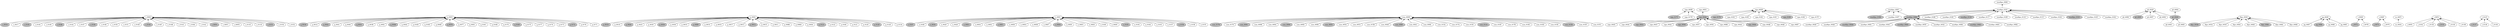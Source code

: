 digraph { rankdir = BT;
s_0018 [style=filled, fillcolor=gray];
s_0018 -> s_0004;
q_001B [style=filled, fillcolor=gray];
q_001B -> q_0003;
p_001E [style=filled, fillcolor=gray];
p_001E -> p_0002;
n_0167 [style=filled, fillcolor=gray];
n_0167 -> n_0001;
sum_0178 [style=filled, fillcolor=gray];
sum_0178 -> sum_000D;
sign_017C [style=filled, fillcolor=gray];
sign_017C -> sign_000B;
maxflips_0186 [style=filled, fillcolor=gray];
maxflips_0186 -> maxflips_000C;
s_0017 -> s_0004;
q_001A -> q_0003;
p_001D -> p_0002;
n_0168 -> n_0001;
sum_0179 -> sum_000D;
sign_017D -> sign_000B;
maxflips_0187 -> maxflips_000C;
p_0026 [style=filled, fillcolor=gray];
p_0026 -> p_0002;
n_0030 [style=filled, fillcolor=gray];
n_0030 -> n_0001;
q_0042 [style=filled, fillcolor=gray];
q_0042 -> q_0003;
sum_009C [style=filled, fillcolor=gray];
sum_009C -> sum_000D;
sign_00A6 [style=filled, fillcolor=gray];
sign_00A6 -> sign_000B;
sign_00A6 -> sign_00D1;
sign_00A6 -> sign_00DD;
maxflips_00B0 [style=filled, fillcolor=gray];
maxflips_00B0 -> maxflips_000C;
maxflips_00B0 -> maxflips_0161;
s_0145 [style=filled, fillcolor=gray];
s_0145 -> s_0004;
p_0025 -> p_0002;
n_002F -> n_0001;
q_0041 -> q_0003;
sum_009B -> sum_000D;
sign_00A5 -> sign_00A6;
maxflips_00AF -> maxflips_00B0;
s_0144 -> s_0004;
n_002E -> n_0001;
p_003F -> p_0002;
q_0040 -> q_0003;
q0_0096 -> q0_0028;
sum_009A -> sum_000D;
sign_00A4 -> sign_00A6;
maxflips_00AE -> maxflips_00B0;
s_0149 -> s_0004;
p_0039 [style=filled, fillcolor=gray];
p_0039 -> p_0002;
q_003C [style=filled, fillcolor=gray];
q_003C -> q_0003;
q0_0095 [style=filled, fillcolor=gray];
q0_0095 -> q0_0028;
sum_0099 [style=filled, fillcolor=gray];
sum_0099 -> sum_000D;
sign_00A3 [style=filled, fillcolor=gray];
sign_00A3 -> sign_00A6;
maxflips_00AD [style=filled, fillcolor=gray];
maxflips_00AD -> maxflips_00B0;
n_00E3 [style=filled, fillcolor=gray];
n_00E3 -> n_0001;
s_0148 [style=filled, fillcolor=gray];
s_0148 -> s_0004;
p_0038 -> p_0002;
q_003B -> q_0003;
q0_0097 -> q0_0028;
sum_009D -> sum_000D;
sign_00A7 -> sign_00A6;
maxflips_00B1 -> maxflips_00B0;
n_00E4 -> n_0001;
s_014A -> s_0004;
q_0092 -> q_0003;
q0_0094 -> q0_0028;
sum_0098 -> sum_000D;
sign_00A2 -> sign_00A6;
maxflips_00AC -> maxflips_00B0;
p_00C0 -> p_0002;
n_00E2 -> n_0001;
s_0147 -> s_0004;
q_004B [style=filled, fillcolor=gray];
q_004B -> q_0003;
q0_004D [style=filled, fillcolor=gray];
q0_004D -> q0_0028;
q0_004D -> q0_008A;
sum_0055 [style=filled, fillcolor=gray];
sum_0055 -> sum_000D;
sign_0058 [style=filled, fillcolor=gray];
sign_0058 -> sign_00A6;
flips_005B [style=filled, fillcolor=gray];
flips_005B -> flips_0044;
maxflips_0060 [style=filled, fillcolor=gray];
maxflips_0060 -> maxflips_00B0;
p_00BF [style=filled, fillcolor=gray];
p_00BF -> p_0002;
n_00E1 [style=filled, fillcolor=gray];
n_00E1 -> n_0001;
s_0146 [style=filled, fillcolor=gray];
s_0146 -> s_0004;
q_004A -> q_0003;
q0_004C -> q0_004D;
sum_0054 -> sum_000D;
sign_0057 -> sign_00A6;
flips_005A -> flips_0044;
maxflips_005F -> maxflips_00B0;
p_00C4 -> p_0002;
n_00E8 -> n_0001;
s_014E -> s_0004;
sum_0053 -> sum_000D;
sign_0056 -> sign_00A6;
flips_0059 -> flips_0044;
maxflips_005E -> maxflips_00B0;
p_00C6 -> p_0002;
n_00EA -> n_0001;
s_0150 -> s_0004;
q_016D -> q_0003;
flips_0064 -> flips_0044;
sign_00B8 -> sign_00A6;
p_00C7 -> p_0002;
n_00EB -> n_0001;
s_0151 -> s_0004;
sum_015B -> sum_000D;
q_016E -> q_0003;
q0_0069 -> q0_004D;
q_006B -> q_0003;
qq_0087 -> qq_004E;
flips_008D -> flips_0044;
sum_00A0 -> sum_000D;
sign_00AA -> sign_00A6;
maxflips_00B4 -> maxflips_00B0;
p_00C3 -> p_0002;
n_00E7 -> n_0001;
s_014D -> s_0004;
i_0072 [style=filled, fillcolor=gray];
i_0072 -> i_006D;
j_0073 [style=filled, fillcolor=gray];
j_0073 -> j_006F;
q_0078 [style=filled, fillcolor=gray];
q_0078 -> q_0003;
qq_0086 [style=filled, fillcolor=gray];
qq_0086 -> qq_004E;
flips_008C [style=filled, fillcolor=gray];
flips_008C -> flips_0044;
sum_009F [style=filled, fillcolor=gray];
sum_009F -> sum_000D;
sign_00A9 [style=filled, fillcolor=gray];
sign_00A9 -> sign_00A6;
maxflips_00B3 [style=filled, fillcolor=gray];
maxflips_00B3 -> maxflips_00B0;
p_00C2 [style=filled, fillcolor=gray];
p_00C2 -> p_0002;
n_00E6 [style=filled, fillcolor=gray];
n_00E6 -> n_0001;
s_014C [style=filled, fillcolor=gray];
s_014C -> s_0004;
q_0077 -> q_0003;
j_0079 -> j_006F;
i_007B -> i_006D;
qq_0088 -> qq_004E;
flips_008E -> flips_0044;
sum_00A1 -> sum_000D;
sign_00AB -> sign_00A6;
maxflips_00B5 -> maxflips_00B0;
p_00C5 -> p_0002;
n_00E9 -> n_0001;
s_014F -> s_0004;
qq_0085 -> qq_004E;
flips_008B -> flips_0044;
q_0093 -> q_0003;
sum_009E -> sum_000D;
sign_00A8 -> sign_00A6;
maxflips_00B2 -> maxflips_00B0;
p_00C1 -> p_0002;
n_00E5 -> n_0001;
s_014B -> s_0004;
sign_00B7 -> sign_00A6;
p_00BE -> p_0002;
n_00E0 -> n_0001;
s_0143 -> s_0004;
sum_015A -> sum_000D;
maxflips_0161 -> maxflips_00B0;
maxflips_0161 -> maxflips_0066;
q_016C -> q_0003;
p_00BD -> p_0002;
n_0169 -> n_0001;
q_016B -> q_0003;
sum_017A -> sum_000D;
maxflips_0188 -> maxflips_0161;
s_018A -> s_0004;
p_00D4 -> p_0002;
n_00DF -> n_0001;
s_0142 -> s_0004;
sum_0159 -> sum_000D;
maxflips_0160 -> maxflips_0161;
q_0170 -> q_0003;
s_00F4 [style=filled, fillcolor=gray];
s_00F4 -> s_0004;
n_0105 [style=filled, fillcolor=gray];
n_0105 -> n_0001;
sum_0110 [style=filled, fillcolor=gray];
sum_0110 -> sum_000D;
maxflips_0118 [style=filled, fillcolor=gray];
maxflips_0118 -> maxflips_0161;
p_0123 [style=filled, fillcolor=gray];
p_0123 -> p_0002;
q_016F [style=filled, fillcolor=gray];
q_016F -> q_0003;
sign_017E [style=filled, fillcolor=gray];
sign_017E -> sign_00DD;
s_00F3 -> s_0004;
n_0104 -> n_0001;
sum_010F -> sum_000D;
maxflips_0117 -> maxflips_0161;
p_0122 -> p_0002;
q_0175 -> q_0003;
sign_0183 -> sign_00DD;
sx_00FA -> sx_00F5;
s_00FD -> s_0004;
i_00FE -> i_00F2;
p_0166 -> p_0002;
n_016A -> n_0001;
q_0177 -> q_0003;
sum_017B -> sum_000D;
sign_0185 -> sign_00DD;
maxflips_0189 -> maxflips_0161;
i_0102 -> i_00F2;
n_0103 -> n_0001;
sum_010E -> sum_000D;
maxflips_0116 -> maxflips_0161;
s_011E -> s_0004;
p_0121 -> p_0002;
q_0174 -> q_0003;
sign_0182 -> sign_00DD;
sum_010D -> sum_000D;
maxflips_0115 -> maxflips_0161;
i_011B -> i_00F2;
s_011D -> s_0004;
p_0120 -> p_0002;
n_0157 -> n_0001;
sum_015E -> sum_000D;
maxflips_0164 -> maxflips_0161;
q_0173 -> q_0003;
sign_0181 -> sign_00DD;
p_012F [style=filled, fillcolor=gray];
p_012F -> p_0002;
t_0137 [style=filled, fillcolor=gray];
t_0137 -> t_0125;
i_013C [style=filled, fillcolor=gray];
i_013C -> i_00F2;
s_0153 [style=filled, fillcolor=gray];
s_0153 -> s_0004;
n_0156 [style=filled, fillcolor=gray];
n_0156 -> n_0001;
sum_015D [style=filled, fillcolor=gray];
sum_015D -> sum_000D;
maxflips_0163 [style=filled, fillcolor=gray];
maxflips_0163 -> maxflips_0161;
q_0172 [style=filled, fillcolor=gray];
q_0172 -> q_0003;
sign_0180 [style=filled, fillcolor=gray];
sign_0180 -> sign_00DD;
p_012E -> p_0002;
t_0138 -> t_0125;
i_013D -> i_00F2;
s_0154 -> s_0004;
n_0158 -> n_0001;
sum_015F -> sum_000D;
maxflips_0165 -> maxflips_0161;
q_0176 -> q_0003;
sign_0184 -> sign_00DD;
t_0136 -> t_0125;
p_013A -> p_0002;
i_013B -> i_00F2;
s_0152 -> s_0004;
n_0155 -> n_0001;
sum_015C -> sum_000D;
maxflips_0162 -> maxflips_0161;
q_0171 -> q_0003;
sign_017F -> sign_00DD;
}
